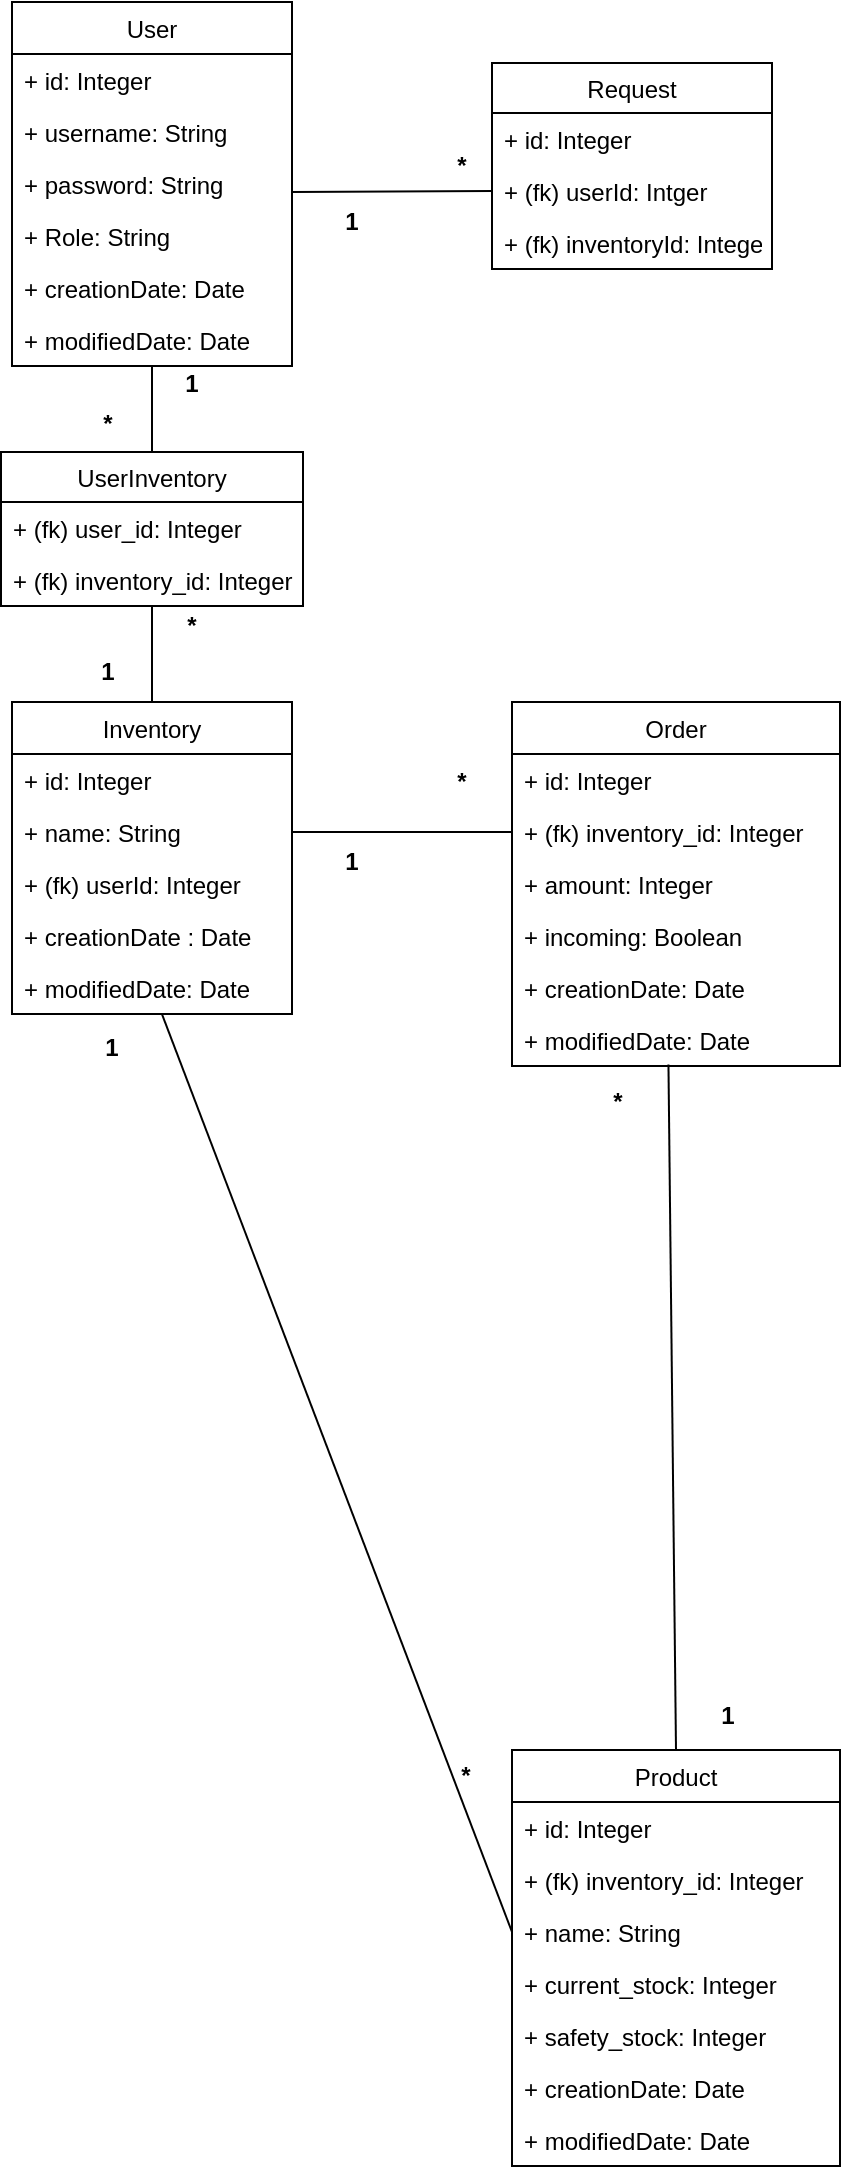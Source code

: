<mxfile version="13.1.3" type="device"><diagram id="U9nD0OUZwEhfjwb4ee_n" name="Page-1"><mxGraphModel dx="1419" dy="787" grid="0" gridSize="10" guides="1" tooltips="1" connect="1" arrows="1" fold="1" page="1" pageScale="1" pageWidth="850" pageHeight="1100" math="0" shadow="0"><root><mxCell id="0"/><mxCell id="1" parent="0"/><mxCell id="6Gp6RDNpMCws9xbFF7ds-25" value="" style="endArrow=none;html=1;exitX=1;exitY=0.5;exitDx=0;exitDy=0;entryX=0;entryY=0.5;entryDx=0;entryDy=0;" parent="1" source="6Gp6RDNpMCws9xbFF7ds-15" edge="1"><mxGeometry width="50" height="50" relative="1" as="geometry"><mxPoint x="400" y="330" as="sourcePoint"/><mxPoint x="450" y="435" as="targetPoint"/></mxGeometry></mxCell><mxCell id="6Gp6RDNpMCws9xbFF7ds-1" value="User" style="swimlane;fontStyle=0;childLayout=stackLayout;horizontal=1;startSize=26;fillColor=none;horizontalStack=0;resizeParent=1;resizeParentMax=0;resizeLast=0;collapsible=1;marginBottom=0;" parent="1" vertex="1"><mxGeometry x="200" y="20" width="140" height="182" as="geometry"/></mxCell><mxCell id="6Gp6RDNpMCws9xbFF7ds-2" value="+ id: Integer" style="text;strokeColor=none;fillColor=none;align=left;verticalAlign=top;spacingLeft=4;spacingRight=4;overflow=hidden;rotatable=0;points=[[0,0.5],[1,0.5]];portConstraint=eastwest;" parent="6Gp6RDNpMCws9xbFF7ds-1" vertex="1"><mxGeometry y="26" width="140" height="26" as="geometry"/></mxCell><mxCell id="6Gp6RDNpMCws9xbFF7ds-3" value="+ username: String" style="text;strokeColor=none;fillColor=none;align=left;verticalAlign=top;spacingLeft=4;spacingRight=4;overflow=hidden;rotatable=0;points=[[0,0.5],[1,0.5]];portConstraint=eastwest;" parent="6Gp6RDNpMCws9xbFF7ds-1" vertex="1"><mxGeometry y="52" width="140" height="26" as="geometry"/></mxCell><mxCell id="6Gp6RDNpMCws9xbFF7ds-4" value="+ password: String" style="text;strokeColor=none;fillColor=none;align=left;verticalAlign=top;spacingLeft=4;spacingRight=4;overflow=hidden;rotatable=0;points=[[0,0.5],[1,0.5]];portConstraint=eastwest;" parent="6Gp6RDNpMCws9xbFF7ds-1" vertex="1"><mxGeometry y="78" width="140" height="26" as="geometry"/></mxCell><mxCell id="6Gp6RDNpMCws9xbFF7ds-6" value="+ Role: String" style="text;strokeColor=none;fillColor=none;align=left;verticalAlign=top;spacingLeft=4;spacingRight=4;overflow=hidden;rotatable=0;points=[[0,0.5],[1,0.5]];portConstraint=eastwest;" parent="6Gp6RDNpMCws9xbFF7ds-1" vertex="1"><mxGeometry y="104" width="140" height="26" as="geometry"/></mxCell><mxCell id="6Gp6RDNpMCws9xbFF7ds-63" value="+ creationDate: Date" style="text;strokeColor=none;fillColor=none;align=left;verticalAlign=top;spacingLeft=4;spacingRight=4;overflow=hidden;rotatable=0;points=[[0,0.5],[1,0.5]];portConstraint=eastwest;" parent="6Gp6RDNpMCws9xbFF7ds-1" vertex="1"><mxGeometry y="130" width="140" height="26" as="geometry"/></mxCell><mxCell id="6Gp6RDNpMCws9xbFF7ds-64" value="+ modifiedDate: Date" style="text;strokeColor=none;fillColor=none;align=left;verticalAlign=top;spacingLeft=4;spacingRight=4;overflow=hidden;rotatable=0;points=[[0,0.5],[1,0.5]];portConstraint=eastwest;" parent="6Gp6RDNpMCws9xbFF7ds-1" vertex="1"><mxGeometry y="156" width="140" height="26" as="geometry"/></mxCell><mxCell id="6Gp6RDNpMCws9xbFF7ds-71" value="" style="endArrow=none;html=1;entryX=0;entryY=0.5;entryDx=0;entryDy=0;" parent="1" target="6Gp6RDNpMCws9xbFF7ds-67" edge="1"><mxGeometry width="50" height="50" relative="1" as="geometry"><mxPoint x="340" y="115" as="sourcePoint"/><mxPoint x="410" y="90" as="targetPoint"/></mxGeometry></mxCell><mxCell id="6Gp6RDNpMCws9xbFF7ds-74" value="&lt;b&gt;*&lt;/b&gt;" style="text;html=1;strokeColor=none;fillColor=none;align=center;verticalAlign=middle;whiteSpace=wrap;rounded=0;" parent="1" vertex="1"><mxGeometry x="405" y="92" width="40" height="20" as="geometry"/></mxCell><mxCell id="6Gp6RDNpMCws9xbFF7ds-75" value="&lt;b&gt;1&lt;/b&gt;" style="text;html=1;strokeColor=none;fillColor=none;align=center;verticalAlign=middle;whiteSpace=wrap;rounded=0;" parent="1" vertex="1"><mxGeometry x="350" y="120" width="40" height="20" as="geometry"/></mxCell><mxCell id="6Gp6RDNpMCws9xbFF7ds-20" value="Order" style="swimlane;fontStyle=0;childLayout=stackLayout;horizontal=1;startSize=26;fillColor=none;horizontalStack=0;resizeParent=1;resizeParentMax=0;resizeLast=0;collapsible=1;marginBottom=0;" parent="1" vertex="1"><mxGeometry x="450" y="370" width="164" height="182" as="geometry"/></mxCell><mxCell id="6Gp6RDNpMCws9xbFF7ds-21" value="+ id: Integer" style="text;strokeColor=none;fillColor=none;align=left;verticalAlign=top;spacingLeft=4;spacingRight=4;overflow=hidden;rotatable=0;points=[[0,0.5],[1,0.5]];portConstraint=eastwest;" parent="6Gp6RDNpMCws9xbFF7ds-20" vertex="1"><mxGeometry y="26" width="164" height="26" as="geometry"/></mxCell><mxCell id="7t3UxD6zl3ASNcnRcX-m-1" value="+ (fk) inventory_id: Integer" style="text;strokeColor=none;fillColor=none;align=left;verticalAlign=top;spacingLeft=4;spacingRight=4;overflow=hidden;rotatable=0;points=[[0,0.5],[1,0.5]];portConstraint=eastwest;" vertex="1" parent="6Gp6RDNpMCws9xbFF7ds-20"><mxGeometry y="52" width="164" height="26" as="geometry"/></mxCell><mxCell id="6Gp6RDNpMCws9xbFF7ds-23" value="+ amount: Integer" style="text;strokeColor=none;fillColor=none;align=left;verticalAlign=top;spacingLeft=4;spacingRight=4;overflow=hidden;rotatable=0;points=[[0,0.5],[1,0.5]];portConstraint=eastwest;" parent="6Gp6RDNpMCws9xbFF7ds-20" vertex="1"><mxGeometry y="78" width="164" height="26" as="geometry"/></mxCell><mxCell id="6TxChJPP6NPAX0iftSvQ-1" value="+ incoming: Boolean" style="text;strokeColor=none;fillColor=none;align=left;verticalAlign=top;spacingLeft=4;spacingRight=4;overflow=hidden;rotatable=0;points=[[0,0.5],[1,0.5]];portConstraint=eastwest;" parent="6Gp6RDNpMCws9xbFF7ds-20" vertex="1"><mxGeometry y="104" width="164" height="26" as="geometry"/></mxCell><mxCell id="6Gp6RDNpMCws9xbFF7ds-54" value="+ creationDate: Date" style="text;strokeColor=none;fillColor=none;align=left;verticalAlign=top;spacingLeft=4;spacingRight=4;overflow=hidden;rotatable=0;points=[[0,0.5],[1,0.5]];portConstraint=eastwest;" parent="6Gp6RDNpMCws9xbFF7ds-20" vertex="1"><mxGeometry y="130" width="164" height="26" as="geometry"/></mxCell><mxCell id="6Gp6RDNpMCws9xbFF7ds-59" value="+ modifiedDate: Date" style="text;strokeColor=none;fillColor=none;align=left;verticalAlign=top;spacingLeft=4;spacingRight=4;overflow=hidden;rotatable=0;points=[[0,0.5],[1,0.5]];portConstraint=eastwest;" parent="6Gp6RDNpMCws9xbFF7ds-20" vertex="1"><mxGeometry y="156" width="164" height="26" as="geometry"/></mxCell><mxCell id="6Gp6RDNpMCws9xbFF7ds-13" value="Inventory" style="swimlane;fontStyle=0;childLayout=stackLayout;horizontal=1;startSize=26;fillColor=none;horizontalStack=0;resizeParent=1;resizeParentMax=0;resizeLast=0;collapsible=1;marginBottom=0;" parent="1" vertex="1"><mxGeometry x="200" y="370" width="140" height="156" as="geometry"/></mxCell><mxCell id="6Gp6RDNpMCws9xbFF7ds-14" value="+ id: Integer" style="text;strokeColor=none;fillColor=none;align=left;verticalAlign=top;spacingLeft=4;spacingRight=4;overflow=hidden;rotatable=0;points=[[0,0.5],[1,0.5]];portConstraint=eastwest;" parent="6Gp6RDNpMCws9xbFF7ds-13" vertex="1"><mxGeometry y="26" width="140" height="26" as="geometry"/></mxCell><mxCell id="6Gp6RDNpMCws9xbFF7ds-15" value="+ name: String" style="text;strokeColor=none;fillColor=none;align=left;verticalAlign=top;spacingLeft=4;spacingRight=4;overflow=hidden;rotatable=0;points=[[0,0.5],[1,0.5]];portConstraint=eastwest;" parent="6Gp6RDNpMCws9xbFF7ds-13" vertex="1"><mxGeometry y="52" width="140" height="26" as="geometry"/></mxCell><mxCell id="6Gp6RDNpMCws9xbFF7ds-16" value="+ (fk) userId: Integer" style="text;strokeColor=none;fillColor=none;align=left;verticalAlign=top;spacingLeft=4;spacingRight=4;overflow=hidden;rotatable=0;points=[[0,0.5],[1,0.5]];portConstraint=eastwest;" parent="6Gp6RDNpMCws9xbFF7ds-13" vertex="1"><mxGeometry y="78" width="140" height="26" as="geometry"/></mxCell><mxCell id="6Gp6RDNpMCws9xbFF7ds-56" value="+ creationDate : Date" style="text;strokeColor=none;fillColor=none;align=left;verticalAlign=top;spacingLeft=4;spacingRight=4;overflow=hidden;rotatable=0;points=[[0,0.5],[1,0.5]];portConstraint=eastwest;" parent="6Gp6RDNpMCws9xbFF7ds-13" vertex="1"><mxGeometry y="104" width="140" height="26" as="geometry"/></mxCell><mxCell id="6Gp6RDNpMCws9xbFF7ds-57" value="+ modifiedDate: Date" style="text;strokeColor=none;fillColor=none;align=left;verticalAlign=top;spacingLeft=4;spacingRight=4;overflow=hidden;rotatable=0;points=[[0,0.5],[1,0.5]];portConstraint=eastwest;" parent="6Gp6RDNpMCws9xbFF7ds-13" vertex="1"><mxGeometry y="130" width="140" height="26" as="geometry"/></mxCell><mxCell id="6Gp6RDNpMCws9xbFF7ds-76" value="&lt;b&gt;*&lt;/b&gt;" style="text;html=1;strokeColor=none;fillColor=none;align=center;verticalAlign=middle;whiteSpace=wrap;rounded=0;" parent="1" vertex="1"><mxGeometry x="228" y="221" width="40" height="20" as="geometry"/></mxCell><mxCell id="6Gp6RDNpMCws9xbFF7ds-77" value="&lt;b&gt;*&lt;/b&gt;" style="text;html=1;strokeColor=none;fillColor=none;align=center;verticalAlign=middle;whiteSpace=wrap;rounded=0;" parent="1" vertex="1"><mxGeometry x="270" y="322" width="40" height="20" as="geometry"/></mxCell><mxCell id="6Gp6RDNpMCws9xbFF7ds-78" value="&lt;b&gt;*&lt;/b&gt;" style="text;html=1;strokeColor=none;fillColor=none;align=center;verticalAlign=middle;whiteSpace=wrap;rounded=0;" parent="1" vertex="1"><mxGeometry x="405" y="400" width="40" height="20" as="geometry"/></mxCell><mxCell id="6Gp6RDNpMCws9xbFF7ds-80" value="&lt;b&gt;1&lt;/b&gt;" style="text;html=1;strokeColor=none;fillColor=none;align=center;verticalAlign=middle;whiteSpace=wrap;rounded=0;" parent="1" vertex="1"><mxGeometry x="350" y="440" width="40" height="20" as="geometry"/></mxCell><mxCell id="6Gp6RDNpMCws9xbFF7ds-82" value="&lt;b&gt;*&lt;/b&gt;" style="text;html=1;strokeColor=none;fillColor=none;align=center;verticalAlign=middle;whiteSpace=wrap;rounded=0;" parent="1" vertex="1"><mxGeometry x="483" y="560" width="40" height="20" as="geometry"/></mxCell><mxCell id="6Gp6RDNpMCws9xbFF7ds-65" value="Request" style="swimlane;fontStyle=0;childLayout=stackLayout;horizontal=1;startSize=25;fillColor=none;horizontalStack=0;resizeParent=1;resizeParentMax=0;resizeLast=0;collapsible=1;marginBottom=0;" parent="1" vertex="1"><mxGeometry x="440" y="50.5" width="140" height="103" as="geometry"/></mxCell><mxCell id="6Gp6RDNpMCws9xbFF7ds-66" value="+ id: Integer" style="text;strokeColor=none;fillColor=none;align=left;verticalAlign=top;spacingLeft=4;spacingRight=4;overflow=hidden;rotatable=0;points=[[0,0.5],[1,0.5]];portConstraint=eastwest;" parent="6Gp6RDNpMCws9xbFF7ds-65" vertex="1"><mxGeometry y="25" width="140" height="26" as="geometry"/></mxCell><mxCell id="6Gp6RDNpMCws9xbFF7ds-67" value="+ (fk) userId: Intger" style="text;strokeColor=none;fillColor=none;align=left;verticalAlign=top;spacingLeft=4;spacingRight=4;overflow=hidden;rotatable=0;points=[[0,0.5],[1,0.5]];portConstraint=eastwest;" parent="6Gp6RDNpMCws9xbFF7ds-65" vertex="1"><mxGeometry y="51" width="140" height="26" as="geometry"/></mxCell><mxCell id="6Gp6RDNpMCws9xbFF7ds-68" value="+ (fk) inventoryId: Integer" style="text;strokeColor=none;fillColor=none;align=left;verticalAlign=top;spacingLeft=4;spacingRight=4;overflow=hidden;rotatable=0;points=[[0,0.5],[1,0.5]];portConstraint=eastwest;" parent="6Gp6RDNpMCws9xbFF7ds-65" vertex="1"><mxGeometry y="77" width="140" height="26" as="geometry"/></mxCell><mxCell id="6TxChJPP6NPAX0iftSvQ-13" value="" style="endArrow=none;html=1;exitX=0.5;exitY=0;exitDx=0;exitDy=0;entryX=0.477;entryY=0.972;entryDx=0;entryDy=0;entryPerimeter=0;" parent="1" source="6Gp6RDNpMCws9xbFF7ds-30" target="6Gp6RDNpMCws9xbFF7ds-59" edge="1"><mxGeometry width="50" height="50" relative="1" as="geometry"><mxPoint x="513" y="818" as="sourcePoint"/><mxPoint x="532" y="716" as="targetPoint"/></mxGeometry></mxCell><mxCell id="6TxChJPP6NPAX0iftSvQ-15" value="&lt;b&gt;1&lt;/b&gt;" style="text;html=1;strokeColor=none;fillColor=none;align=center;verticalAlign=middle;whiteSpace=wrap;rounded=0;" parent="1" vertex="1"><mxGeometry x="538" y="867" width="40" height="20" as="geometry"/></mxCell><mxCell id="6TxChJPP6NPAX0iftSvQ-17" value="" style="endArrow=none;html=1;exitX=0;exitY=0.5;exitDx=0;exitDy=0;" parent="1" source="6TxChJPP6NPAX0iftSvQ-16" target="6Gp6RDNpMCws9xbFF7ds-57" edge="1"><mxGeometry width="50" height="50" relative="1" as="geometry"><mxPoint x="264" y="721" as="sourcePoint"/><mxPoint x="264" y="542" as="targetPoint"/></mxGeometry></mxCell><mxCell id="6TxChJPP6NPAX0iftSvQ-18" value="&lt;b&gt;1&lt;/b&gt;" style="text;html=1;strokeColor=none;fillColor=none;align=center;verticalAlign=middle;whiteSpace=wrap;rounded=0;" parent="1" vertex="1"><mxGeometry x="230" y="533" width="40" height="20" as="geometry"/></mxCell><mxCell id="6TxChJPP6NPAX0iftSvQ-19" value="&lt;b&gt;*&lt;/b&gt;" style="text;html=1;strokeColor=none;fillColor=none;align=center;verticalAlign=middle;whiteSpace=wrap;rounded=0;" parent="1" vertex="1"><mxGeometry x="407" y="897" width="40" height="20" as="geometry"/></mxCell><mxCell id="6TxChJPP6NPAX0iftSvQ-20" value="UserInventory" style="swimlane;fontStyle=0;childLayout=stackLayout;horizontal=1;startSize=25;fillColor=none;horizontalStack=0;resizeParent=1;resizeParentMax=0;resizeLast=0;collapsible=1;marginBottom=0;" parent="1" vertex="1"><mxGeometry x="194.5" y="245" width="151" height="77" as="geometry"/></mxCell><mxCell id="6TxChJPP6NPAX0iftSvQ-21" value="+ (fk) user_id: Integer" style="text;strokeColor=none;fillColor=none;align=left;verticalAlign=top;spacingLeft=4;spacingRight=4;overflow=hidden;rotatable=0;points=[[0,0.5],[1,0.5]];portConstraint=eastwest;" parent="6TxChJPP6NPAX0iftSvQ-20" vertex="1"><mxGeometry y="25" width="151" height="26" as="geometry"/></mxCell><mxCell id="6TxChJPP6NPAX0iftSvQ-22" value="+ (fk) inventory_id: Integer" style="text;strokeColor=none;fillColor=none;align=left;verticalAlign=top;spacingLeft=4;spacingRight=4;overflow=hidden;rotatable=0;points=[[0,0.5],[1,0.5]];portConstraint=eastwest;" parent="6TxChJPP6NPAX0iftSvQ-20" vertex="1"><mxGeometry y="51" width="151" height="26" as="geometry"/></mxCell><mxCell id="6TxChJPP6NPAX0iftSvQ-24" value="" style="endArrow=none;html=1;exitX=0.5;exitY=0;exitDx=0;exitDy=0;" parent="1" source="6TxChJPP6NPAX0iftSvQ-20" target="6Gp6RDNpMCws9xbFF7ds-64" edge="1"><mxGeometry width="50" height="50" relative="1" as="geometry"><mxPoint x="264" y="223" as="sourcePoint"/><mxPoint x="374" y="223" as="targetPoint"/></mxGeometry></mxCell><mxCell id="6TxChJPP6NPAX0iftSvQ-25" value="" style="endArrow=none;html=1;exitX=0.5;exitY=0;exitDx=0;exitDy=0;" parent="1" source="6Gp6RDNpMCws9xbFF7ds-13" target="6TxChJPP6NPAX0iftSvQ-22" edge="1"><mxGeometry width="50" height="50" relative="1" as="geometry"><mxPoint x="280" y="255" as="sourcePoint"/><mxPoint x="280" y="212" as="targetPoint"/></mxGeometry></mxCell><mxCell id="6TxChJPP6NPAX0iftSvQ-26" value="&lt;b&gt;1&lt;/b&gt;" style="text;html=1;strokeColor=none;fillColor=none;align=center;verticalAlign=middle;whiteSpace=wrap;rounded=0;" parent="1" vertex="1"><mxGeometry x="270" y="201" width="40" height="20" as="geometry"/></mxCell><mxCell id="6TxChJPP6NPAX0iftSvQ-27" value="&lt;b&gt;1&lt;/b&gt;" style="text;html=1;strokeColor=none;fillColor=none;align=center;verticalAlign=middle;whiteSpace=wrap;rounded=0;" parent="1" vertex="1"><mxGeometry x="228" y="345" width="40" height="20" as="geometry"/></mxCell><mxCell id="6Gp6RDNpMCws9xbFF7ds-30" value="Product" style="swimlane;fontStyle=0;childLayout=stackLayout;horizontal=1;startSize=26;fillColor=none;horizontalStack=0;resizeParent=1;resizeParentMax=0;resizeLast=0;collapsible=1;marginBottom=0;" parent="1" vertex="1"><mxGeometry x="450" y="894" width="164" height="208" as="geometry"/></mxCell><mxCell id="6Gp6RDNpMCws9xbFF7ds-31" value="+ id: Integer" style="text;strokeColor=none;fillColor=none;align=left;verticalAlign=top;spacingLeft=4;spacingRight=4;overflow=hidden;rotatable=0;points=[[0,0.5],[1,0.5]];portConstraint=eastwest;" parent="6Gp6RDNpMCws9xbFF7ds-30" vertex="1"><mxGeometry y="26" width="164" height="26" as="geometry"/></mxCell><mxCell id="6Gp6RDNpMCws9xbFF7ds-32" value="+ (fk) inventory_id: Integer" style="text;strokeColor=none;fillColor=none;align=left;verticalAlign=top;spacingLeft=4;spacingRight=4;overflow=hidden;rotatable=0;points=[[0,0.5],[1,0.5]];portConstraint=eastwest;" parent="6Gp6RDNpMCws9xbFF7ds-30" vertex="1"><mxGeometry y="52" width="164" height="26" as="geometry"/></mxCell><mxCell id="6TxChJPP6NPAX0iftSvQ-16" value="+ name: String" style="text;strokeColor=none;fillColor=none;align=left;verticalAlign=top;spacingLeft=4;spacingRight=4;overflow=hidden;rotatable=0;points=[[0,0.5],[1,0.5]];portConstraint=eastwest;" parent="6Gp6RDNpMCws9xbFF7ds-30" vertex="1"><mxGeometry y="78" width="164" height="26" as="geometry"/></mxCell><mxCell id="6Gp6RDNpMCws9xbFF7ds-33" value="+ current_stock: Integer " style="text;strokeColor=none;fillColor=none;align=left;verticalAlign=top;spacingLeft=4;spacingRight=4;overflow=hidden;rotatable=0;points=[[0,0.5],[1,0.5]];portConstraint=eastwest;" parent="6Gp6RDNpMCws9xbFF7ds-30" vertex="1"><mxGeometry y="104" width="164" height="26" as="geometry"/></mxCell><mxCell id="6Gp6RDNpMCws9xbFF7ds-41" value="+ safety_stock: Integer" style="text;strokeColor=none;fillColor=none;align=left;verticalAlign=top;spacingLeft=4;spacingRight=4;overflow=hidden;rotatable=0;points=[[0,0.5],[1,0.5]];portConstraint=eastwest;" parent="6Gp6RDNpMCws9xbFF7ds-30" vertex="1"><mxGeometry y="130" width="164" height="26" as="geometry"/></mxCell><mxCell id="6Gp6RDNpMCws9xbFF7ds-60" value="+ creationDate: Date" style="text;strokeColor=none;fillColor=none;align=left;verticalAlign=top;spacingLeft=4;spacingRight=4;overflow=hidden;rotatable=0;points=[[0,0.5],[1,0.5]];portConstraint=eastwest;" parent="6Gp6RDNpMCws9xbFF7ds-30" vertex="1"><mxGeometry y="156" width="164" height="26" as="geometry"/></mxCell><mxCell id="6Gp6RDNpMCws9xbFF7ds-61" value="+ modifiedDate: Date" style="text;strokeColor=none;fillColor=none;align=left;verticalAlign=top;spacingLeft=4;spacingRight=4;overflow=hidden;rotatable=0;points=[[0,0.5],[1,0.5]];portConstraint=eastwest;" parent="6Gp6RDNpMCws9xbFF7ds-30" vertex="1"><mxGeometry y="182" width="164" height="26" as="geometry"/></mxCell></root></mxGraphModel></diagram></mxfile>